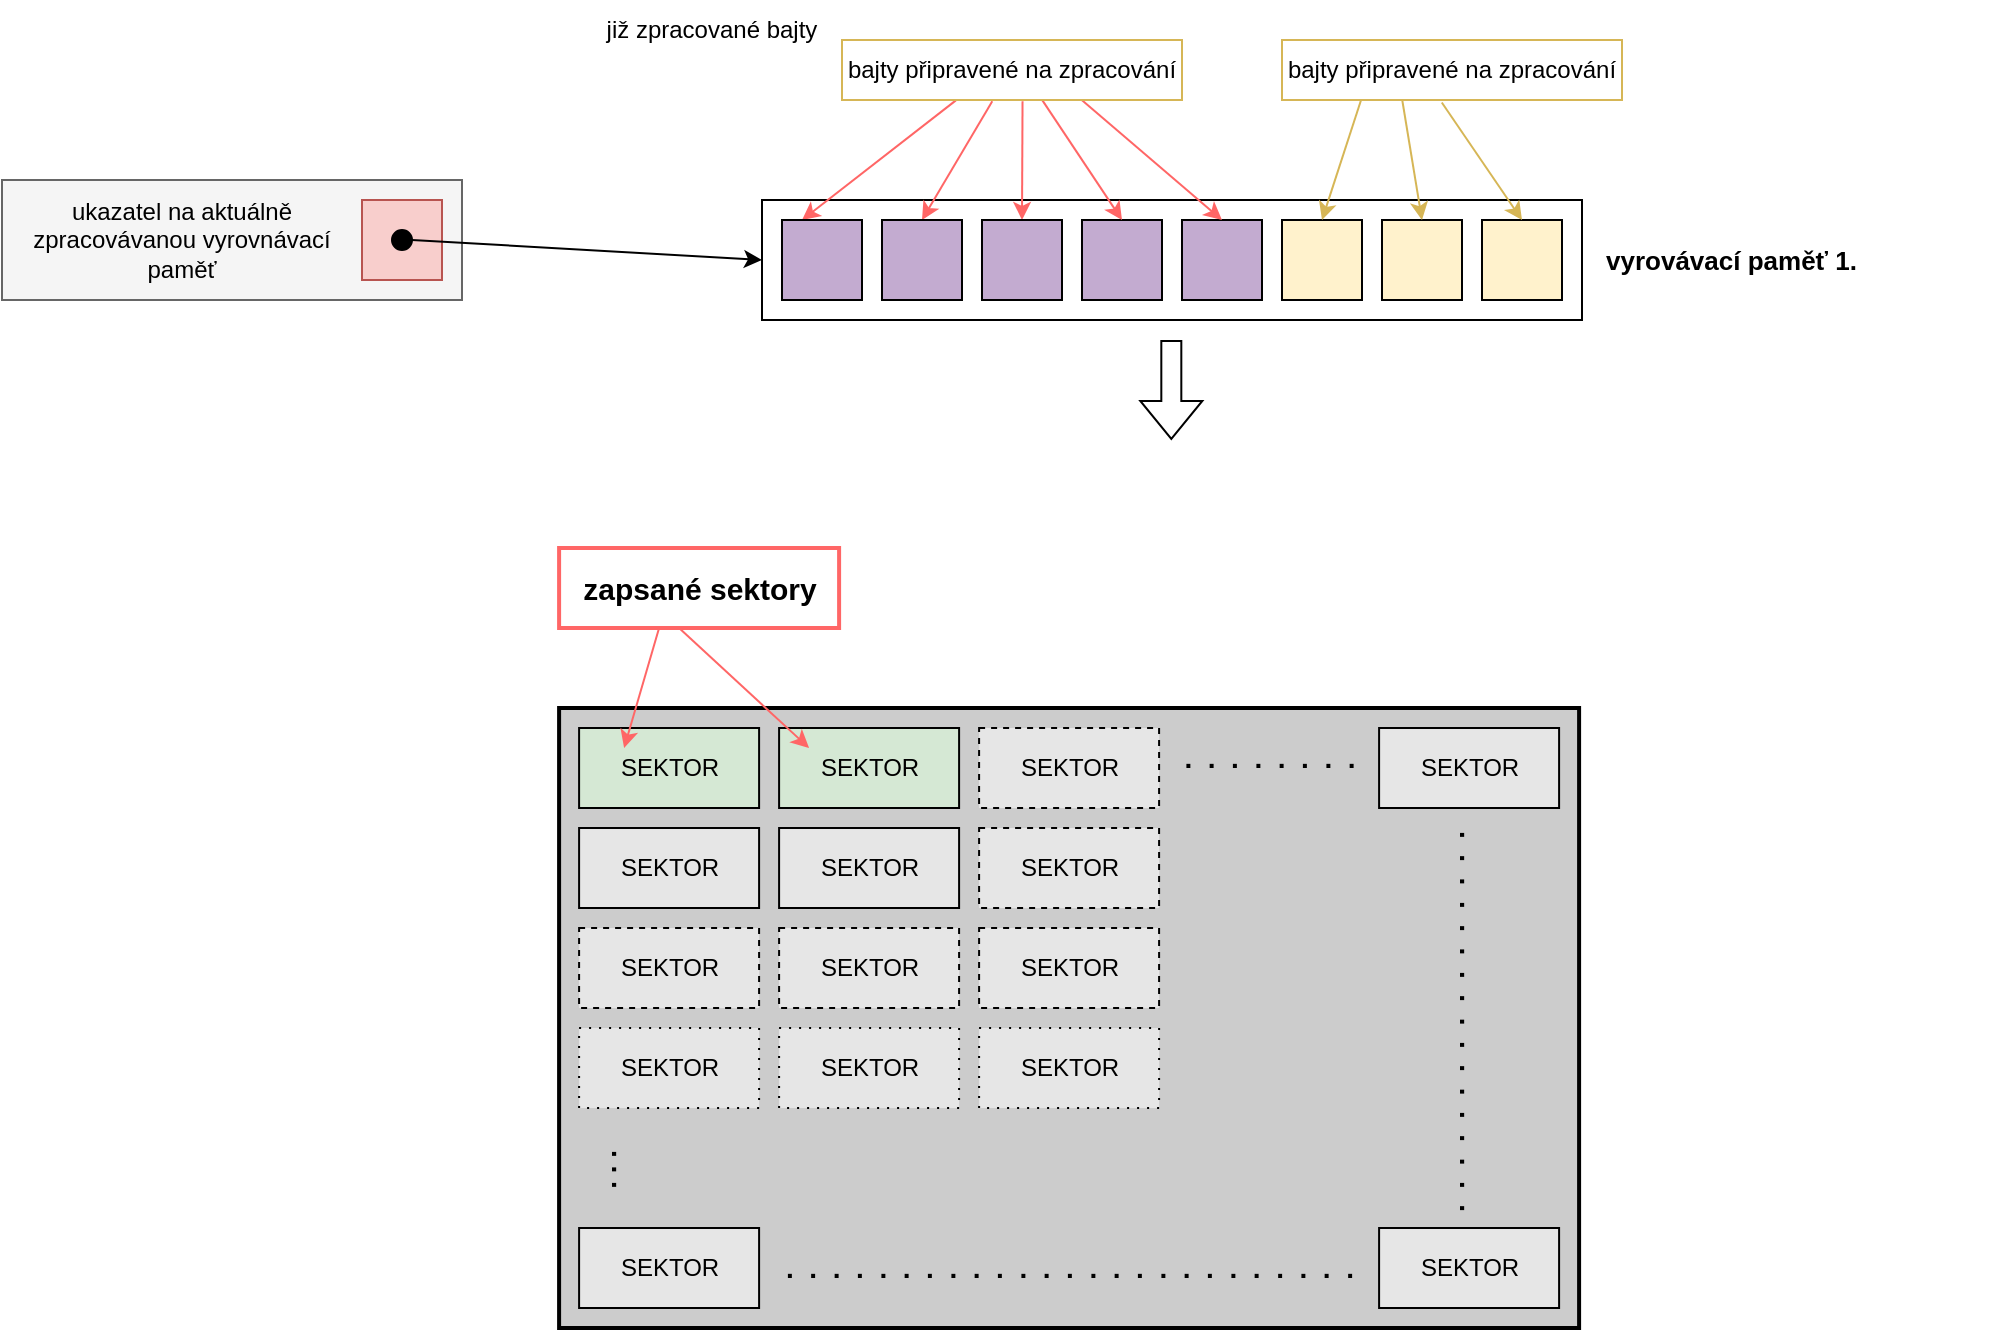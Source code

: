<mxfile version="26.0.16">
  <diagram name="Page-1" id="LGPMgBIfTs9LsEEEOlJE">
    <mxGraphModel dx="1434" dy="836" grid="1" gridSize="10" guides="1" tooltips="1" connect="1" arrows="1" fold="1" page="1" pageScale="1" pageWidth="1169" pageHeight="827" math="0" shadow="0">
      <root>
        <mxCell id="0" />
        <mxCell id="1" parent="0" />
        <mxCell id="0NhfyobeQGz_dx_P05Bh-1" value="" style="rounded=0;whiteSpace=wrap;html=1;" parent="1" vertex="1">
          <mxGeometry x="420" y="240" width="410" height="60" as="geometry" />
        </mxCell>
        <mxCell id="0NhfyobeQGz_dx_P05Bh-2" value="" style="rounded=0;whiteSpace=wrap;html=1;fillColor=#FFF2CC;strokeColor=#000000;" parent="1" vertex="1">
          <mxGeometry x="780" y="250" width="40" height="40" as="geometry" />
        </mxCell>
        <mxCell id="0NhfyobeQGz_dx_P05Bh-3" value="" style="rounded=0;whiteSpace=wrap;html=1;fillColor=#FFF2CC;strokeColor=#000000;" parent="1" vertex="1">
          <mxGeometry x="680" y="250" width="40" height="40" as="geometry" />
        </mxCell>
        <mxCell id="0NhfyobeQGz_dx_P05Bh-4" value="" style="rounded=0;whiteSpace=wrap;html=1;fillColor=#FFF2CC;strokeColor=#000000;" parent="1" vertex="1">
          <mxGeometry x="730" y="250" width="40" height="40" as="geometry" />
        </mxCell>
        <mxCell id="0NhfyobeQGz_dx_P05Bh-6" value="" style="rounded=0;whiteSpace=wrap;html=1;fillColor=#C3ABD0;strokeColor=#000000;" parent="1" vertex="1">
          <mxGeometry x="630" y="250" width="40" height="40" as="geometry" />
        </mxCell>
        <mxCell id="0NhfyobeQGz_dx_P05Bh-10" value="" style="endArrow=classic;html=1;rounded=0;entryX=0.25;entryY=0;entryDx=0;entryDy=0;fillColor=#f8cecc;strokeColor=#FF6666;exitX=0.335;exitY=1.006;exitDx=0;exitDy=0;exitPerimeter=0;" parent="1" source="0NhfyobeQGz_dx_P05Bh-37" edge="1">
          <mxGeometry width="50" height="50" relative="1" as="geometry">
            <mxPoint x="500" y="190" as="sourcePoint" />
            <mxPoint x="440.0" y="250" as="targetPoint" />
          </mxGeometry>
        </mxCell>
        <mxCell id="0NhfyobeQGz_dx_P05Bh-11" value="" style="endArrow=classic;html=1;rounded=0;entryX=0.5;entryY=0;entryDx=0;entryDy=0;fillColor=#f8cecc;strokeColor=#FF6666;exitX=0.442;exitY=1.019;exitDx=0;exitDy=0;exitPerimeter=0;" parent="1" source="0NhfyobeQGz_dx_P05Bh-37" target="0NhfyobeQGz_dx_P05Bh-32" edge="1">
          <mxGeometry width="50" height="50" relative="1" as="geometry">
            <mxPoint x="520" y="190" as="sourcePoint" />
            <mxPoint x="490.0" y="250" as="targetPoint" />
          </mxGeometry>
        </mxCell>
        <mxCell id="0NhfyobeQGz_dx_P05Bh-12" value="" style="endArrow=classic;html=1;rounded=0;entryX=0.5;entryY=0;entryDx=0;entryDy=0;fillColor=#f8cecc;strokeColor=#FF6666;exitX=0.531;exitY=1.019;exitDx=0;exitDy=0;exitPerimeter=0;" parent="1" source="0NhfyobeQGz_dx_P05Bh-37" target="0NhfyobeQGz_dx_P05Bh-33" edge="1">
          <mxGeometry width="50" height="50" relative="1" as="geometry">
            <mxPoint x="540" y="190" as="sourcePoint" />
            <mxPoint x="540" y="250" as="targetPoint" />
          </mxGeometry>
        </mxCell>
        <mxCell id="0NhfyobeQGz_dx_P05Bh-13" value="již zpracované bajty" style="text;html=1;align=center;verticalAlign=middle;whiteSpace=wrap;rounded=0;" parent="1" vertex="1">
          <mxGeometry x="330" y="140" width="130" height="30" as="geometry" />
        </mxCell>
        <mxCell id="0NhfyobeQGz_dx_P05Bh-17" value="" style="endArrow=classic;html=1;rounded=0;exitX=0.234;exitY=0.976;exitDx=0;exitDy=0;entryX=0.5;entryY=0;entryDx=0;entryDy=0;fillColor=#fff2cc;strokeColor=#d6b656;exitPerimeter=0;" parent="1" source="0NhfyobeQGz_dx_P05Bh-20" target="0NhfyobeQGz_dx_P05Bh-3" edge="1">
          <mxGeometry width="50" height="50" relative="1" as="geometry">
            <mxPoint x="701.42" y="191.38" as="sourcePoint" />
            <mxPoint x="720" y="300" as="targetPoint" />
          </mxGeometry>
        </mxCell>
        <mxCell id="0NhfyobeQGz_dx_P05Bh-18" value="" style="endArrow=classic;html=1;rounded=0;exitX=0.354;exitY=1.012;exitDx=0;exitDy=0;entryX=0.5;entryY=0;entryDx=0;entryDy=0;fillColor=#fff2cc;strokeColor=#d6b656;exitPerimeter=0;" parent="1" source="0NhfyobeQGz_dx_P05Bh-20" target="0NhfyobeQGz_dx_P05Bh-4" edge="1">
          <mxGeometry width="50" height="50" relative="1" as="geometry">
            <mxPoint x="725" y="190" as="sourcePoint" />
            <mxPoint x="710" y="260" as="targetPoint" />
          </mxGeometry>
        </mxCell>
        <mxCell id="0NhfyobeQGz_dx_P05Bh-19" value="" style="endArrow=classic;html=1;rounded=0;exitX=0.47;exitY=1.042;exitDx=0;exitDy=0;entryX=0.5;entryY=0;entryDx=0;entryDy=0;fillColor=#fff2cc;strokeColor=#d6b656;exitPerimeter=0;" parent="1" source="0NhfyobeQGz_dx_P05Bh-20" target="0NhfyobeQGz_dx_P05Bh-2" edge="1">
          <mxGeometry width="50" height="50" relative="1" as="geometry">
            <mxPoint x="770" y="190" as="sourcePoint" />
            <mxPoint x="760" y="260" as="targetPoint" />
          </mxGeometry>
        </mxCell>
        <mxCell id="0NhfyobeQGz_dx_P05Bh-20" value="bajty připravené na zpracování" style="rounded=0;whiteSpace=wrap;html=1;strokeColor=#D6B656;" parent="1" vertex="1">
          <mxGeometry x="680" y="160" width="170" height="30" as="geometry" />
        </mxCell>
        <mxCell id="0NhfyobeQGz_dx_P05Bh-21" value="&lt;font style=&quot;font-size: 13px;&quot;&gt;&lt;b&gt;vyrovávací paměť 1.&lt;/b&gt;&lt;/font&gt;" style="text;html=1;align=left;verticalAlign=middle;whiteSpace=wrap;rounded=0;" parent="1" vertex="1">
          <mxGeometry x="840" y="255" width="200" height="30" as="geometry" />
        </mxCell>
        <mxCell id="0NhfyobeQGz_dx_P05Bh-22" value="" style="rounded=0;whiteSpace=wrap;html=1;fillColor=#f5f5f5;fontColor=#333333;strokeColor=#666666;" parent="1" vertex="1">
          <mxGeometry x="40" y="230" width="230" height="60" as="geometry" />
        </mxCell>
        <mxCell id="0NhfyobeQGz_dx_P05Bh-23" value="ukazatel na aktuálně zpracovávanou vyrovnávací paměť" style="text;html=1;align=center;verticalAlign=middle;whiteSpace=wrap;rounded=0;" parent="1" vertex="1">
          <mxGeometry x="50" y="230" width="160" height="60" as="geometry" />
        </mxCell>
        <mxCell id="0NhfyobeQGz_dx_P05Bh-24" value="" style="rounded=0;whiteSpace=wrap;html=1;fillColor=#f8cecc;strokeColor=#b85450;" parent="1" vertex="1">
          <mxGeometry x="220" y="240" width="40" height="40" as="geometry" />
        </mxCell>
        <mxCell id="0NhfyobeQGz_dx_P05Bh-25" value="" style="ellipse;whiteSpace=wrap;html=1;aspect=fixed;fillColor=#000000;" parent="1" vertex="1">
          <mxGeometry x="235" y="255" width="10" height="10" as="geometry" />
        </mxCell>
        <mxCell id="0NhfyobeQGz_dx_P05Bh-26" value="" style="endArrow=classic;html=1;rounded=0;exitX=1;exitY=0.5;exitDx=0;exitDy=0;entryX=0;entryY=0.5;entryDx=0;entryDy=0;" parent="1" source="0NhfyobeQGz_dx_P05Bh-25" target="0NhfyobeQGz_dx_P05Bh-1" edge="1">
          <mxGeometry width="50" height="50" relative="1" as="geometry">
            <mxPoint x="190" y="290" as="sourcePoint" />
            <mxPoint x="380" y="250" as="targetPoint" />
          </mxGeometry>
        </mxCell>
        <mxCell id="0NhfyobeQGz_dx_P05Bh-27" value="" style="shape=flexArrow;endArrow=classic;html=1;rounded=0;" parent="1" edge="1">
          <mxGeometry width="50" height="50" relative="1" as="geometry">
            <mxPoint x="624.66" y="310" as="sourcePoint" />
            <mxPoint x="624.66" y="360" as="targetPoint" />
          </mxGeometry>
        </mxCell>
        <mxCell id="0NhfyobeQGz_dx_P05Bh-28" value="" style="rounded=0;whiteSpace=wrap;html=1;fillColor=#C3ABD0;strokeColor=#000000;" parent="1" vertex="1">
          <mxGeometry x="430" y="250" width="40" height="40" as="geometry" />
        </mxCell>
        <mxCell id="0NhfyobeQGz_dx_P05Bh-32" value="" style="rounded=0;whiteSpace=wrap;html=1;fillColor=#C3ABD0;strokeColor=#000000;" parent="1" vertex="1">
          <mxGeometry x="480" y="250" width="40" height="40" as="geometry" />
        </mxCell>
        <mxCell id="0NhfyobeQGz_dx_P05Bh-33" value="" style="rounded=0;whiteSpace=wrap;html=1;fillColor=#C3ABD0;strokeColor=#000000;" parent="1" vertex="1">
          <mxGeometry x="530" y="250" width="40" height="40" as="geometry" />
        </mxCell>
        <mxCell id="0NhfyobeQGz_dx_P05Bh-34" value="" style="rounded=0;whiteSpace=wrap;html=1;fillColor=#C3ABD0;strokeColor=#000000;" parent="1" vertex="1">
          <mxGeometry x="580" y="250" width="40" height="40" as="geometry" />
        </mxCell>
        <mxCell id="0NhfyobeQGz_dx_P05Bh-35" value="" style="endArrow=classic;html=1;rounded=0;entryX=0.5;entryY=0;entryDx=0;entryDy=0;fillColor=#f8cecc;strokeColor=#FF6666;exitX=0.588;exitY=0.994;exitDx=0;exitDy=0;exitPerimeter=0;" parent="1" source="0NhfyobeQGz_dx_P05Bh-37" target="0NhfyobeQGz_dx_P05Bh-34" edge="1">
          <mxGeometry width="50" height="50" relative="1" as="geometry">
            <mxPoint x="560" y="190" as="sourcePoint" />
            <mxPoint x="600" y="250" as="targetPoint" />
          </mxGeometry>
        </mxCell>
        <mxCell id="0NhfyobeQGz_dx_P05Bh-36" value="" style="endArrow=classic;html=1;rounded=0;entryX=0.5;entryY=0;entryDx=0;entryDy=0;fillColor=#f8cecc;strokeColor=#FF6666;exitX=0.706;exitY=1.006;exitDx=0;exitDy=0;exitPerimeter=0;" parent="1" source="0NhfyobeQGz_dx_P05Bh-37" target="0NhfyobeQGz_dx_P05Bh-6" edge="1">
          <mxGeometry width="50" height="50" relative="1" as="geometry">
            <mxPoint x="580" y="190" as="sourcePoint" />
            <mxPoint x="660" y="230" as="targetPoint" />
          </mxGeometry>
        </mxCell>
        <mxCell id="0NhfyobeQGz_dx_P05Bh-37" value="bajty připravené na zpracování" style="rounded=0;whiteSpace=wrap;html=1;strokeColor=#D6B656;" parent="1" vertex="1">
          <mxGeometry x="460" y="160" width="170" height="30" as="geometry" />
        </mxCell>
        <mxCell id="0NhfyobeQGz_dx_P05Bh-38" value="" style="rounded=0;whiteSpace=wrap;html=1;fillColor=#CCCCCC;strokeWidth=2;" parent="1" vertex="1">
          <mxGeometry x="318.55" y="494" width="510" height="310" as="geometry" />
        </mxCell>
        <mxCell id="0NhfyobeQGz_dx_P05Bh-39" value="" style="rounded=0;whiteSpace=wrap;html=1;fillColor=#d5e8d4;strokeColor=#000000;" parent="1" vertex="1">
          <mxGeometry x="328.55" y="504" width="90" height="40" as="geometry" />
        </mxCell>
        <mxCell id="0NhfyobeQGz_dx_P05Bh-40" value="" style="rounded=0;whiteSpace=wrap;html=1;fillColor=#d5e8d4;strokeColor=#000000;" parent="1" vertex="1">
          <mxGeometry x="428.55" y="504" width="90" height="40" as="geometry" />
        </mxCell>
        <mxCell id="0NhfyobeQGz_dx_P05Bh-42" value="" style="rounded=0;whiteSpace=wrap;html=1;fillColor=#E6E6E6;" parent="1" vertex="1">
          <mxGeometry x="328.55" y="554" width="90" height="40" as="geometry" />
        </mxCell>
        <mxCell id="0NhfyobeQGz_dx_P05Bh-46" value="" style="rounded=0;whiteSpace=wrap;html=1;dashed=1;fillColor=#E6E6E6;" parent="1" vertex="1">
          <mxGeometry x="428.55" y="604" width="90" height="40" as="geometry" />
        </mxCell>
        <mxCell id="0NhfyobeQGz_dx_P05Bh-47" value="" style="rounded=0;whiteSpace=wrap;html=1;dashed=1;fillColor=#E6E6E6;" parent="1" vertex="1">
          <mxGeometry x="328.55" y="604" width="90" height="40" as="geometry" />
        </mxCell>
        <mxCell id="0NhfyobeQGz_dx_P05Bh-53" value="" style="rounded=0;whiteSpace=wrap;html=1;dashed=1;dashPattern=1 4;fillColor=#E6E6E6;" parent="1" vertex="1">
          <mxGeometry x="428.55" y="654" width="90" height="40" as="geometry" />
        </mxCell>
        <mxCell id="0NhfyobeQGz_dx_P05Bh-55" value="" style="rounded=0;whiteSpace=wrap;html=1;dashed=1;dashPattern=1 4;fillColor=#E6E6E6;" parent="1" vertex="1">
          <mxGeometry x="328.55" y="654" width="90" height="40" as="geometry" />
        </mxCell>
        <mxCell id="0NhfyobeQGz_dx_P05Bh-56" value="" style="rounded=0;whiteSpace=wrap;html=1;dashed=1;dashPattern=1 4;fillColor=#E6E6E6;" parent="1" vertex="1">
          <mxGeometry x="528.55" y="654" width="90" height="40" as="geometry" />
        </mxCell>
        <mxCell id="0NhfyobeQGz_dx_P05Bh-57" value="SEKTOR" style="text;html=1;align=center;verticalAlign=middle;whiteSpace=wrap;rounded=0;" parent="1" vertex="1">
          <mxGeometry x="343.55" y="509" width="60" height="30" as="geometry" />
        </mxCell>
        <mxCell id="0NhfyobeQGz_dx_P05Bh-58" value="SEKTOR" style="text;html=1;align=center;verticalAlign=middle;whiteSpace=wrap;rounded=0;" parent="1" vertex="1">
          <mxGeometry x="443.55" y="509" width="60" height="30" as="geometry" />
        </mxCell>
        <mxCell id="0NhfyobeQGz_dx_P05Bh-60" value="SEKTOR" style="text;html=1;align=center;verticalAlign=middle;whiteSpace=wrap;rounded=0;" parent="1" vertex="1">
          <mxGeometry x="343.55" y="559" width="60" height="30" as="geometry" />
        </mxCell>
        <mxCell id="0NhfyobeQGz_dx_P05Bh-64" value="SEKTOR" style="text;html=1;align=center;verticalAlign=middle;whiteSpace=wrap;rounded=0;" parent="1" vertex="1">
          <mxGeometry x="443.55" y="609" width="60" height="30" as="geometry" />
        </mxCell>
        <mxCell id="0NhfyobeQGz_dx_P05Bh-65" value="SEKTOR" style="text;html=1;align=center;verticalAlign=middle;whiteSpace=wrap;rounded=0;" parent="1" vertex="1">
          <mxGeometry x="343.55" y="609" width="60" height="30" as="geometry" />
        </mxCell>
        <mxCell id="0NhfyobeQGz_dx_P05Bh-66" value="SEKTOR" style="text;html=1;align=center;verticalAlign=middle;whiteSpace=wrap;rounded=0;" parent="1" vertex="1">
          <mxGeometry x="343.55" y="659" width="60" height="30" as="geometry" />
        </mxCell>
        <mxCell id="0NhfyobeQGz_dx_P05Bh-67" value="SEKTOR" style="text;html=1;align=center;verticalAlign=middle;whiteSpace=wrap;rounded=0;" parent="1" vertex="1">
          <mxGeometry x="443.55" y="659" width="60" height="30" as="geometry" />
        </mxCell>
        <mxCell id="0NhfyobeQGz_dx_P05Bh-68" value="SEKTOR" style="text;html=1;align=center;verticalAlign=middle;whiteSpace=wrap;rounded=0;" parent="1" vertex="1">
          <mxGeometry x="543.55" y="659" width="60" height="30" as="geometry" />
        </mxCell>
        <mxCell id="0NhfyobeQGz_dx_P05Bh-69" value="" style="group" parent="1" vertex="1" connectable="0">
          <mxGeometry x="528.55" y="604" width="90" height="40" as="geometry" />
        </mxCell>
        <mxCell id="0NhfyobeQGz_dx_P05Bh-45" value="" style="rounded=0;whiteSpace=wrap;html=1;dashed=1;fillColor=#E6E6E6;" parent="0NhfyobeQGz_dx_P05Bh-69" vertex="1">
          <mxGeometry width="90" height="40" as="geometry" />
        </mxCell>
        <mxCell id="0NhfyobeQGz_dx_P05Bh-63" value="SEKTOR" style="text;html=1;align=center;verticalAlign=middle;whiteSpace=wrap;rounded=0;" parent="0NhfyobeQGz_dx_P05Bh-69" vertex="1">
          <mxGeometry x="15" y="5" width="60" height="30" as="geometry" />
        </mxCell>
        <mxCell id="0NhfyobeQGz_dx_P05Bh-70" value="" style="group" parent="1" vertex="1" connectable="0">
          <mxGeometry x="528.55" y="554" width="90" height="40" as="geometry" />
        </mxCell>
        <mxCell id="0NhfyobeQGz_dx_P05Bh-71" value="" style="rounded=0;whiteSpace=wrap;html=1;dashed=1;fillColor=#E6E6E6;" parent="0NhfyobeQGz_dx_P05Bh-70" vertex="1">
          <mxGeometry width="90" height="40" as="geometry" />
        </mxCell>
        <mxCell id="0NhfyobeQGz_dx_P05Bh-72" value="SEKTOR" style="text;html=1;align=center;verticalAlign=middle;whiteSpace=wrap;rounded=0;" parent="0NhfyobeQGz_dx_P05Bh-70" vertex="1">
          <mxGeometry x="15" y="5" width="60" height="30" as="geometry" />
        </mxCell>
        <mxCell id="0NhfyobeQGz_dx_P05Bh-73" value="" style="group" parent="1" vertex="1" connectable="0">
          <mxGeometry x="528.55" y="504" width="90" height="40" as="geometry" />
        </mxCell>
        <mxCell id="0NhfyobeQGz_dx_P05Bh-74" value="" style="rounded=0;whiteSpace=wrap;html=1;dashed=1;fillColor=#E6E6E6;" parent="0NhfyobeQGz_dx_P05Bh-73" vertex="1">
          <mxGeometry width="90" height="40" as="geometry" />
        </mxCell>
        <mxCell id="0NhfyobeQGz_dx_P05Bh-75" value="SEKTOR" style="text;html=1;align=center;verticalAlign=middle;whiteSpace=wrap;rounded=0;" parent="0NhfyobeQGz_dx_P05Bh-73" vertex="1">
          <mxGeometry x="15" y="5" width="60" height="30" as="geometry" />
        </mxCell>
        <mxCell id="0NhfyobeQGz_dx_P05Bh-77" value="" style="group" parent="1" vertex="1" connectable="0">
          <mxGeometry x="728.55" y="754" width="90" height="40" as="geometry" />
        </mxCell>
        <mxCell id="0NhfyobeQGz_dx_P05Bh-43" value="" style="rounded=0;whiteSpace=wrap;html=1;fillColor=#E6E6E6;" parent="0NhfyobeQGz_dx_P05Bh-77" vertex="1">
          <mxGeometry width="90" height="40" as="geometry" />
        </mxCell>
        <mxCell id="0NhfyobeQGz_dx_P05Bh-61" value="SEKTOR" style="text;html=1;align=center;verticalAlign=middle;whiteSpace=wrap;rounded=0;" parent="0NhfyobeQGz_dx_P05Bh-77" vertex="1">
          <mxGeometry x="15" y="5" width="60" height="30" as="geometry" />
        </mxCell>
        <mxCell id="0NhfyobeQGz_dx_P05Bh-78" value="" style="group" parent="1" vertex="1" connectable="0">
          <mxGeometry x="728.55" y="504" width="90" height="40" as="geometry" />
        </mxCell>
        <mxCell id="0NhfyobeQGz_dx_P05Bh-79" value="" style="rounded=0;whiteSpace=wrap;html=1;fillColor=#E6E6E6;" parent="0NhfyobeQGz_dx_P05Bh-78" vertex="1">
          <mxGeometry width="90" height="40" as="geometry" />
        </mxCell>
        <mxCell id="0NhfyobeQGz_dx_P05Bh-80" value="SEKTOR" style="text;html=1;align=center;verticalAlign=middle;whiteSpace=wrap;rounded=0;" parent="0NhfyobeQGz_dx_P05Bh-78" vertex="1">
          <mxGeometry x="15" y="5" width="60" height="30" as="geometry" />
        </mxCell>
        <mxCell id="0NhfyobeQGz_dx_P05Bh-81" value="" style="group" parent="1" vertex="1" connectable="0">
          <mxGeometry x="328.55" y="754" width="90" height="40" as="geometry" />
        </mxCell>
        <mxCell id="0NhfyobeQGz_dx_P05Bh-82" value="" style="rounded=0;whiteSpace=wrap;html=1;fillColor=#E6E6E6;" parent="0NhfyobeQGz_dx_P05Bh-81" vertex="1">
          <mxGeometry width="90" height="40" as="geometry" />
        </mxCell>
        <mxCell id="0NhfyobeQGz_dx_P05Bh-83" value="SEKTOR" style="text;html=1;align=center;verticalAlign=middle;whiteSpace=wrap;rounded=0;" parent="0NhfyobeQGz_dx_P05Bh-81" vertex="1">
          <mxGeometry x="15" y="5" width="60" height="30" as="geometry" />
        </mxCell>
        <mxCell id="0NhfyobeQGz_dx_P05Bh-85" value="" style="group" parent="1" vertex="1" connectable="0">
          <mxGeometry x="428.55" y="554" width="90" height="40" as="geometry" />
        </mxCell>
        <mxCell id="0NhfyobeQGz_dx_P05Bh-86" value="" style="rounded=0;whiteSpace=wrap;html=1;fillColor=#E6E6E6;" parent="0NhfyobeQGz_dx_P05Bh-85" vertex="1">
          <mxGeometry width="90" height="40" as="geometry" />
        </mxCell>
        <mxCell id="0NhfyobeQGz_dx_P05Bh-87" value="SEKTOR" style="text;html=1;align=center;verticalAlign=middle;whiteSpace=wrap;rounded=0;" parent="0NhfyobeQGz_dx_P05Bh-85" vertex="1">
          <mxGeometry x="15" y="5" width="60" height="30" as="geometry" />
        </mxCell>
        <mxCell id="0NhfyobeQGz_dx_P05Bh-89" value="&lt;font style=&quot;font-size: 14px;&quot;&gt;&lt;b&gt;. . .&lt;/b&gt;&lt;/font&gt;" style="text;html=1;align=center;verticalAlign=middle;whiteSpace=wrap;rounded=0;rotation=90;" parent="1" vertex="1">
          <mxGeometry x="318.55" y="714" width="62.5" height="20" as="geometry" />
        </mxCell>
        <mxCell id="0NhfyobeQGz_dx_P05Bh-90" value="&lt;font style=&quot;font-size: 14px;&quot;&gt;&lt;b&gt;.&amp;nbsp; .&amp;nbsp; .&amp;nbsp; .&amp;nbsp; .&amp;nbsp; .&amp;nbsp; .&amp;nbsp; .&lt;/b&gt;&lt;/font&gt;" style="text;html=1;align=center;verticalAlign=middle;whiteSpace=wrap;rounded=0;rotation=0;" parent="1" vertex="1">
          <mxGeometry x="618.55" y="509" width="110" height="20" as="geometry" />
        </mxCell>
        <mxCell id="0NhfyobeQGz_dx_P05Bh-91" value="&lt;span style=&quot;font-size: 14px;&quot;&gt;&lt;b&gt;.&amp;nbsp; .&amp;nbsp; .&amp;nbsp; .&amp;nbsp; .&amp;nbsp; .&amp;nbsp; .&amp;nbsp; .&amp;nbsp; .&amp;nbsp; .&amp;nbsp; .&amp;nbsp; .&amp;nbsp; .&amp;nbsp; .&amp;nbsp; .&amp;nbsp; .&amp;nbsp; .&lt;/b&gt;&lt;/span&gt;" style="text;html=1;align=center;verticalAlign=middle;whiteSpace=wrap;rounded=0;rotation=90;" parent="1" vertex="1">
          <mxGeometry x="665.67" y="640.32" width="215.78" height="20" as="geometry" />
        </mxCell>
        <mxCell id="0NhfyobeQGz_dx_P05Bh-92" value="&lt;span style=&quot;font-size: 14px;&quot;&gt;&lt;b&gt;.&amp;nbsp; .&amp;nbsp; .&amp;nbsp; .&amp;nbsp; .&amp;nbsp; .&amp;nbsp; .&amp;nbsp; .&amp;nbsp; .&amp;nbsp; .&amp;nbsp; .&amp;nbsp; .&amp;nbsp; .&amp;nbsp; .&amp;nbsp; .&amp;nbsp; .&amp;nbsp; .&amp;nbsp; .&amp;nbsp; .&amp;nbsp; .&amp;nbsp; .&amp;nbsp; .&amp;nbsp; .&amp;nbsp; .&amp;nbsp; .&lt;/b&gt;&lt;/span&gt;" style="text;html=1;align=center;verticalAlign=middle;whiteSpace=wrap;rounded=0;rotation=0;" parent="1" vertex="1">
          <mxGeometry x="418.55" y="764" width="310" height="20" as="geometry" />
        </mxCell>
        <mxCell id="0NhfyobeQGz_dx_P05Bh-93" value="" style="endArrow=classic;html=1;rounded=0;entryX=0.25;entryY=0;entryDx=0;entryDy=0;strokeColor=#FF6666;" parent="1" edge="1">
          <mxGeometry width="50" height="50" relative="1" as="geometry">
            <mxPoint x="368.55" y="454" as="sourcePoint" />
            <mxPoint x="351.05" y="514" as="targetPoint" />
          </mxGeometry>
        </mxCell>
        <mxCell id="0NhfyobeQGz_dx_P05Bh-94" value="" style="endArrow=classic;html=1;rounded=0;entryX=0.25;entryY=0;entryDx=0;entryDy=0;strokeColor=#FF6666;" parent="1" edge="1">
          <mxGeometry width="50" height="50" relative="1" as="geometry">
            <mxPoint x="378.55" y="454" as="sourcePoint" />
            <mxPoint x="443.55" y="514" as="targetPoint" />
          </mxGeometry>
        </mxCell>
        <mxCell id="0NhfyobeQGz_dx_P05Bh-95" value="&lt;font style=&quot;font-size: 15px;&quot;&gt;&lt;b&gt;zapsané sektory&lt;/b&gt;&lt;/font&gt;" style="rounded=0;whiteSpace=wrap;html=1;strokeColor=#FF6666;strokeWidth=2;" parent="1" vertex="1">
          <mxGeometry x="318.55" y="414" width="140" height="40" as="geometry" />
        </mxCell>
      </root>
    </mxGraphModel>
  </diagram>
</mxfile>
